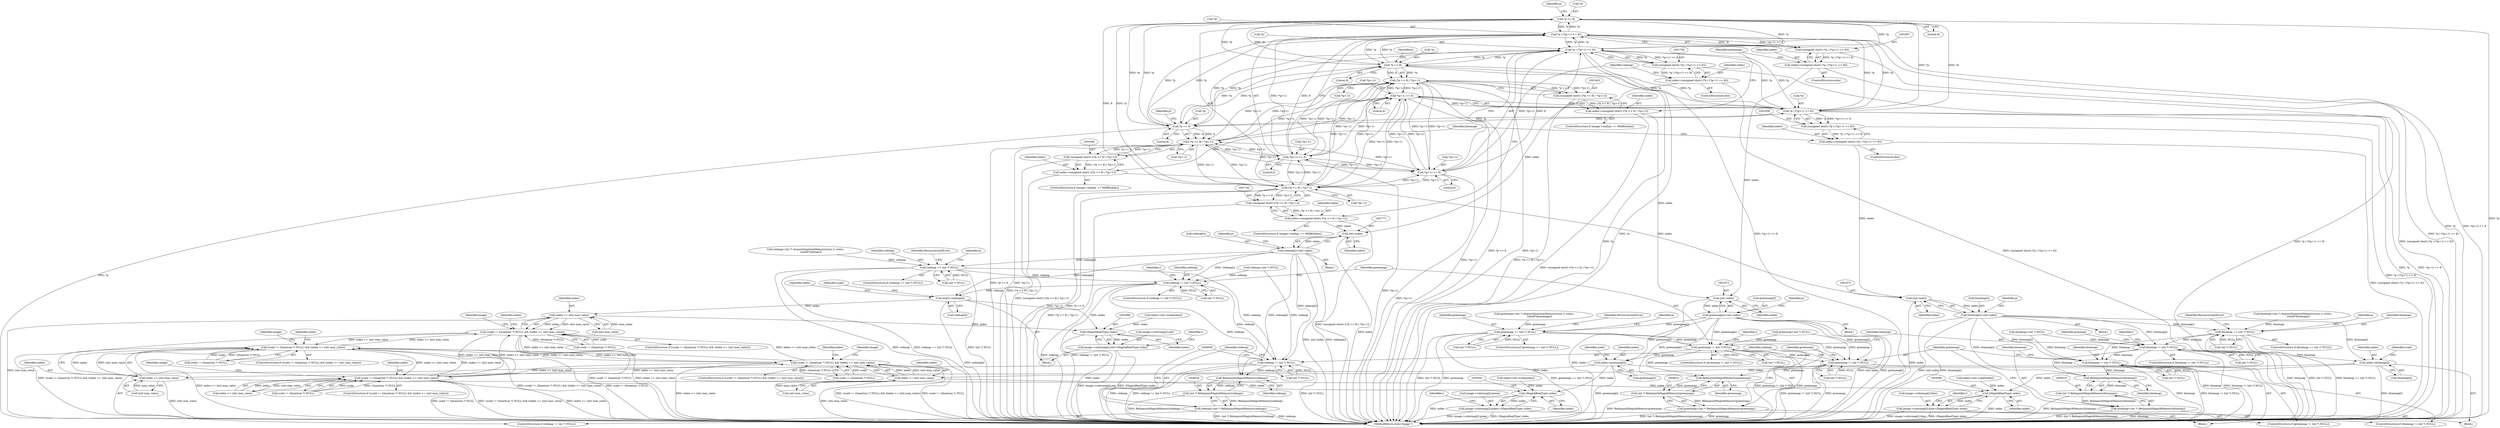 digraph "0_ImageMagick_5511ef530576ed18fd636baa3bb4eda3d667665d@pointer" {
"1001744" [label="(Call,*p << 8)"];
"1001858" [label="(Call,*p | (*(p+1) << 8))"];
"1001757" [label="(Call,*p | (*(p+1) << 8))"];
"1001845" [label="(Call,*p << 8)"];
"1001946" [label="(Call,*p << 8)"];
"1001744" [label="(Call,*p << 8)"];
"1001959" [label="(Call,*p | (*(p+1) << 8))"];
"1001962" [label="(Call,*(p+1) << 8)"];
"1001861" [label="(Call,*(p+1) << 8)"];
"1001945" [label="(Call,(*p << 8) | *(p+1))"];
"1001743" [label="(Call,(*p << 8) | *(p+1))"];
"1001844" [label="(Call,(*p << 8) | *(p+1))"];
"1001760" [label="(Call,*(p+1) << 8)"];
"1001741" [label="(Call,(unsigned short) ((*p << 8) | *(p+1)))"];
"1001739" [label="(Call,index=(unsigned short) ((*p << 8) | *(p+1)))"];
"1001770" [label="(Call,(int) index)"];
"1001766" [label="(Call,redmap[i]=(int) index)"];
"1001710" [label="(Call,redmap == (int *) NULL)"];
"1002938" [label="(Call,redmap != (int *) NULL)"];
"1002955" [label="(Call,index=redmap[i])"];
"1002967" [label="(Call,index <= (int) max_value)"];
"1002961" [label="(Call,(scale != (Quantum *) NULL) && (index <= (int) max_value))"];
"1003014" [label="(Call,(scale != (Quantum *) NULL) && (index <= (int) max_value))"];
"1003067" [label="(Call,(scale != (Quantum *) NULL) && (index <= (int) max_value))"];
"1003120" [label="(Call,(scale != (Quantum *) NULL) && (index <= (int) max_value))"];
"1002987" [label="(Call,(MagickRealType) index)"];
"1002979" [label="(Call,image->colormap[i].red=(MagickRealType) index)"];
"1004626" [label="(Call,redmap != (int *) NULL)"];
"1004635" [label="(Call,RelinquishMagickMemory(redmap))"];
"1004633" [label="(Call,(int *) RelinquishMagickMemory(redmap))"];
"1004631" [label="(Call,redmap=(int *) RelinquishMagickMemory(redmap))"];
"1001842" [label="(Call,(unsigned short) ((*p << 8) | *(p+1)))"];
"1001840" [label="(Call,index=(unsigned short) ((*p << 8) | *(p+1)))"];
"1001871" [label="(Call,(int) index)"];
"1001867" [label="(Call,greenmap[i]=(int) index)"];
"1001811" [label="(Call,greenmap == (int *) NULL)"];
"1002991" [label="(Call,greenmap != (int *) NULL)"];
"1003008" [label="(Call,index=greenmap[i])"];
"1003020" [label="(Call,index <= (int) max_value)"];
"1003040" [label="(Call,(MagickRealType) index)"];
"1003032" [label="(Call,image->colormap[i].green=(MagickRealType) index)"];
"1004614" [label="(Call,greenmap != (int *) NULL)"];
"1004623" [label="(Call,RelinquishMagickMemory(greenmap))"];
"1004621" [label="(Call,(int *) RelinquishMagickMemory(greenmap))"];
"1004619" [label="(Call,greenmap=(int *) RelinquishMagickMemory(greenmap))"];
"1001856" [label="(Call,(unsigned short) (*p | (*(p+1) << 8)))"];
"1001854" [label="(Call,index=(unsigned short) (*p | (*(p+1) << 8)))"];
"1001943" [label="(Call,(unsigned short) ((*p << 8) | *(p+1)))"];
"1001941" [label="(Call,index=(unsigned short) ((*p << 8) | *(p+1)))"];
"1001972" [label="(Call,(int) index)"];
"1001968" [label="(Call,bluemap[i]=(int) index)"];
"1001912" [label="(Call,bluemap == (int *) NULL)"];
"1003044" [label="(Call,bluemap != (int *) NULL)"];
"1003061" [label="(Call,index=bluemap[i])"];
"1003073" [label="(Call,index <= (int) max_value)"];
"1003093" [label="(Call,(MagickRealType) index)"];
"1003085" [label="(Call,image->colormap[i].blue=(MagickRealType) index)"];
"1004602" [label="(Call,bluemap != (int *) NULL)"];
"1004611" [label="(Call,RelinquishMagickMemory(bluemap))"];
"1004609" [label="(Call,(int *) RelinquishMagickMemory(bluemap))"];
"1004607" [label="(Call,bluemap=(int *) RelinquishMagickMemory(bluemap))"];
"1001957" [label="(Call,(unsigned short) (*p | (*(p+1) << 8)))"];
"1001955" [label="(Call,index=(unsigned short) (*p | (*(p+1) << 8)))"];
"1001755" [label="(Call,(unsigned short) (*p | (*(p+1) << 8)))"];
"1001753" [label="(Call,index=(unsigned short) (*p | (*(p+1) << 8)))"];
"1001698" [label="(Call,redmap=(int *) AcquireQuantumMemory((size_t) colors,\n              sizeof(*redmap)))"];
"1001955" [label="(Call,index=(unsigned short) (*p | (*(p+1) << 8)))"];
"1001935" [label="(ControlStructure,if (image->endian == MSBEndian))"];
"1001972" [label="(Call,(int) index)"];
"1001841" [label="(Identifier,index)"];
"1003036" [label="(Identifier,image)"];
"1002990" [label="(ControlStructure,if (greenmap != (int *) NULL))"];
"1001967" [label="(Literal,8)"];
"1004613" [label="(ControlStructure,if (greenmap != (int *) NULL))"];
"1003069" [label="(Identifier,scale)"];
"1003045" [label="(Identifier,bluemap)"];
"1001750" [label="(Identifier,p)"];
"1004633" [label="(Call,(int *) RelinquishMagickMemory(redmap))"];
"1001954" [label="(ControlStructure,else)"];
"1003042" [label="(Identifier,index)"];
"1002938" [label="(Call,redmap != (int *) NULL)"];
"1002937" [label="(ControlStructure,if (redmap != (int *) NULL))"];
"1004628" [label="(Call,(int *) NULL)"];
"1003086" [label="(Call,image->colormap[i].blue)"];
"1002962" [label="(Call,scale != (Quantum *) NULL)"];
"1003093" [label="(Call,(MagickRealType) index)"];
"1003142" [label="(Identifier,image)"];
"1003074" [label="(Identifier,index)"];
"1004635" [label="(Call,RelinquishMagickMemory(redmap))"];
"1001949" [label="(Literal,8)"];
"1001834" [label="(ControlStructure,if (image->endian == MSBEndian))"];
"1000382" [label="(Call,greenmap=(int *) NULL)"];
"1001755" [label="(Call,(unsigned short) (*p | (*(p+1) << 8)))"];
"1001960" [label="(Call,*p)"];
"1004611" [label="(Call,RelinquishMagickMemory(bluemap))"];
"1003068" [label="(Call,scale != (Quantum *) NULL)"];
"1001840" [label="(Call,index=(unsigned short) ((*p << 8) | *(p+1)))"];
"1002963" [label="(Identifier,scale)"];
"1001845" [label="(Call,*p << 8)"];
"1001761" [label="(Call,*(p+1))"];
"1003025" [label="(Call,index=(int) scale[index])"];
"1003060" [label="(Block,)"];
"1001947" [label="(Call,*p)"];
"1001969" [label="(Call,bluemap[i])"];
"1003061" [label="(Call,index=bluemap[i])"];
"1001962" [label="(Call,*(p+1) << 8)"];
"1003132" [label="(Identifier,index)"];
"1003079" [label="(Identifier,index)"];
"1004603" [label="(Identifier,bluemap)"];
"1002955" [label="(Call,index=redmap[i])"];
"1001918" [label="(Identifier,ResourceLimitError)"];
"1003075" [label="(Call,(int) max_value)"];
"1001745" [label="(Call,*p)"];
"1003010" [label="(Call,greenmap[i])"];
"1001812" [label="(Identifier,greenmap)"];
"1003009" [label="(Identifier,index)"];
"1004612" [label="(Identifier,bluemap)"];
"1004636" [label="(Identifier,redmap)"];
"1002939" [label="(Identifier,redmap)"];
"1003032" [label="(Call,image->colormap[i].green=(MagickRealType) index)"];
"1002989" [label="(Identifier,index)"];
"1001858" [label="(Call,*p | (*(p+1) << 8))"];
"1001740" [label="(Identifier,index)"];
"1003020" [label="(Call,index <= (int) max_value)"];
"1003066" [label="(ControlStructure,if ((scale != (Quantum *) NULL) && (index <= (int) max_value)))"];
"1001943" [label="(Call,(unsigned short) ((*p << 8) | *(p+1)))"];
"1001900" [label="(Call,bluemap=(int *) AcquireQuantumMemory((size_t) colors,\n              sizeof(*bluemap)))"];
"1002953" [label="(Identifier,i)"];
"1001959" [label="(Call,*p | (*(p+1) << 8))"];
"1001765" [label="(Literal,8)"];
"1001799" [label="(Call,greenmap=(int *) AcquireQuantumMemory((size_t) colors,\n              sizeof(*greenmap)))"];
"1001912" [label="(Call,bluemap == (int *) NULL)"];
"1002983" [label="(Identifier,image)"];
"1001747" [label="(Literal,8)"];
"1001710" [label="(Call,redmap == (int *) NULL)"];
"1002960" [label="(ControlStructure,if ((scale != (Quantum *) NULL) && (index <= (int) max_value)))"];
"1001851" [label="(Identifier,p)"];
"1003016" [label="(Identifier,scale)"];
"1001855" [label="(Identifier,index)"];
"1003119" [label="(ControlStructure,if ((scale != (Quantum *) NULL) && (index <= (int) max_value)))"];
"1004625" [label="(ControlStructure,if (redmap != (int *) NULL))"];
"1003059" [label="(Identifier,i)"];
"1001744" [label="(Call,*p << 8)"];
"1002973" [label="(Identifier,index)"];
"1000377" [label="(Call,redmap=(int *) NULL)"];
"1004602" [label="(Call,bluemap != (int *) NULL)"];
"1002968" [label="(Identifier,index)"];
"1001867" [label="(Call,greenmap[i]=(int) index)"];
"1001757" [label="(Call,*p | (*(p+1) << 8))"];
"1001743" [label="(Call,(*p << 8) | *(p+1))"];
"1002956" [label="(Identifier,index)"];
"1003073" [label="(Call,index <= (int) max_value)"];
"1002969" [label="(Call,(int) max_value)"];
"1001817" [label="(Identifier,ResourceLimitError)"];
"1001748" [label="(Call,*(p+1))"];
"1002993" [label="(Call,(int *) NULL)"];
"1000387" [label="(Call,bluemap=(int *) NULL)"];
"1001970" [label="(Identifier,bluemap)"];
"1003121" [label="(Call,scale != (Quantum *) NULL)"];
"1001848" [label="(Literal,8)"];
"1004626" [label="(Call,redmap != (int *) NULL)"];
"1001711" [label="(Identifier,redmap)"];
"1001873" [label="(Identifier,index)"];
"1001853" [label="(ControlStructure,else)"];
"1003015" [label="(Call,scale != (Quantum *) NULL)"];
"1004632" [label="(Identifier,redmap)"];
"1003046" [label="(Call,(int *) NULL)"];
"1001914" [label="(Call,(int *) NULL)"];
"1004644" [label="(MethodReturn,static Image *)"];
"1001709" [label="(ControlStructure,if (redmap == (int *) NULL))"];
"1001833" [label="(Block,)"];
"1001974" [label="(Identifier,index)"];
"1001754" [label="(Identifier,index)"];
"1001856" [label="(Call,(unsigned short) (*p | (*(p+1) << 8)))"];
"1001753" [label="(Call,index=(unsigned short) (*p | (*(p+1) << 8)))"];
"1002961" [label="(Call,(scale != (Quantum *) NULL) && (index <= (int) max_value))"];
"1003006" [label="(Identifier,i)"];
"1003022" [label="(Call,(int) max_value)"];
"1001739" [label="(Call,index=(unsigned short) ((*p << 8) | *(p+1)))"];
"1003026" [label="(Identifier,index)"];
"1002991" [label="(Call,greenmap != (int *) NULL)"];
"1004624" [label="(Identifier,greenmap)"];
"1004607" [label="(Call,bluemap=(int *) RelinquishMagickMemory(bluemap))"];
"1001957" [label="(Call,(unsigned short) (*p | (*(p+1) << 8)))"];
"1001862" [label="(Call,*(p+1))"];
"1003067" [label="(Call,(scale != (Quantum *) NULL) && (index <= (int) max_value))"];
"1001976" [label="(Identifier,p)"];
"1003033" [label="(Call,image->colormap[i].green)"];
"1001921" [label="(Identifier,p)"];
"1001760" [label="(Call,*(p+1) << 8)"];
"1002972" [label="(Call,index=(int) scale[index])"];
"1003044" [label="(Call,bluemap != (int *) NULL)"];
"1003095" [label="(Identifier,index)"];
"1004601" [label="(ControlStructure,if (bluemap != (int *) NULL))"];
"1002954" [label="(Block,)"];
"1003063" [label="(Call,bluemap[i])"];
"1001716" [label="(Identifier,ResourceLimitError)"];
"1004615" [label="(Identifier,greenmap)"];
"1003126" [label="(Call,index <= (int) max_value)"];
"1001719" [label="(Identifier,p)"];
"1001772" [label="(Identifier,index)"];
"1001950" [label="(Call,*(p+1))"];
"1002945" [label="(Identifier,i)"];
"1003014" [label="(Call,(scale != (Quantum *) NULL) && (index <= (int) max_value))"];
"1001712" [label="(Call,(int *) NULL)"];
"1002987" [label="(Call,(MagickRealType) index)"];
"1001854" [label="(Call,index=(unsigned short) (*p | (*(p+1) << 8)))"];
"1001733" [label="(ControlStructure,if (image->endian == MSBEndian))"];
"1001968" [label="(Call,bluemap[i]=(int) index)"];
"1001741" [label="(Call,(unsigned short) ((*p << 8) | *(p+1)))"];
"1001767" [label="(Call,redmap[i])"];
"1001869" [label="(Identifier,greenmap)"];
"1001774" [label="(Identifier,p)"];
"1002940" [label="(Call,(int *) NULL)"];
"1004621" [label="(Call,(int *) RelinquishMagickMemory(greenmap))"];
"1003062" [label="(Identifier,index)"];
"1001861" [label="(Call,*(p+1) << 8)"];
"1001963" [label="(Call,*(p+1))"];
"1004614" [label="(Call,greenmap != (int *) NULL)"];
"1002992" [label="(Identifier,greenmap)"];
"1002957" [label="(Call,redmap[i])"];
"1003098" [label="(Identifier,graymap)"];
"1004623" [label="(Call,RelinquishMagickMemory(greenmap))"];
"1003021" [label="(Identifier,index)"];
"1003078" [label="(Call,index=(int) scale[index])"];
"1001956" [label="(Identifier,index)"];
"1001770" [label="(Call,(int) index)"];
"1001768" [label="(Identifier,redmap)"];
"1002980" [label="(Call,image->colormap[i].red)"];
"1003085" [label="(Call,image->colormap[i].blue=(MagickRealType) index)"];
"1001752" [label="(ControlStructure,else)"];
"1003120" [label="(Call,(scale != (Quantum *) NULL) && (index <= (int) max_value))"];
"1004616" [label="(Call,(int *) NULL)"];
"1001911" [label="(ControlStructure,if (bluemap == (int *) NULL))"];
"1001846" [label="(Call,*p)"];
"1003008" [label="(Call,index=greenmap[i])"];
"1004609" [label="(Call,(int *) RelinquishMagickMemory(bluemap))"];
"1004619" [label="(Call,greenmap=(int *) RelinquishMagickMemory(greenmap))"];
"1001866" [label="(Literal,8)"];
"1001868" [label="(Call,greenmap[i])"];
"1003007" [label="(Block,)"];
"1003051" [label="(Identifier,i)"];
"1003089" [label="(Identifier,image)"];
"1001871" [label="(Call,(int) index)"];
"1004627" [label="(Identifier,redmap)"];
"1001934" [label="(Block,)"];
"1001811" [label="(Call,greenmap == (int *) NULL)"];
"1001875" [label="(Identifier,p)"];
"1001842" [label="(Call,(unsigned short) ((*p << 8) | *(p+1)))"];
"1004604" [label="(Call,(int *) NULL)"];
"1003043" [label="(ControlStructure,if (bluemap != (int *) NULL))"];
"1001844" [label="(Call,(*p << 8) | *(p+1))"];
"1002967" [label="(Call,index <= (int) max_value)"];
"1001849" [label="(Call,*(p+1))"];
"1001758" [label="(Call,*p)"];
"1001813" [label="(Call,(int *) NULL)"];
"1001820" [label="(Identifier,p)"];
"1001913" [label="(Identifier,bluemap)"];
"1001859" [label="(Call,*p)"];
"1001942" [label="(Identifier,index)"];
"1001732" [label="(Block,)"];
"1003013" [label="(ControlStructure,if ((scale != (Quantum *) NULL) && (index <= (int) max_value)))"];
"1001766" [label="(Call,redmap[i]=(int) index)"];
"1001945" [label="(Call,(*p << 8) | *(p+1))"];
"1001952" [label="(Identifier,p)"];
"1004631" [label="(Call,redmap=(int *) RelinquishMagickMemory(redmap))"];
"1002998" [label="(Identifier,i)"];
"1001810" [label="(ControlStructure,if (greenmap == (int *) NULL))"];
"1003040" [label="(Call,(MagickRealType) index)"];
"1004608" [label="(Identifier,bluemap)"];
"1004620" [label="(Identifier,greenmap)"];
"1001941" [label="(Call,index=(unsigned short) ((*p << 8) | *(p+1)))"];
"1001946" [label="(Call,*p << 8)"];
"1002979" [label="(Call,image->colormap[i].red=(MagickRealType) index)"];
"1001744" -> "1001743"  [label="AST: "];
"1001744" -> "1001747"  [label="CFG: "];
"1001745" -> "1001744"  [label="AST: "];
"1001747" -> "1001744"  [label="AST: "];
"1001750" -> "1001744"  [label="CFG: "];
"1001744" -> "1004644"  [label="DDG: *p"];
"1001744" -> "1001743"  [label="DDG: *p"];
"1001744" -> "1001743"  [label="DDG: 8"];
"1001858" -> "1001744"  [label="DDG: *p"];
"1001757" -> "1001744"  [label="DDG: *p"];
"1001845" -> "1001744"  [label="DDG: *p"];
"1001946" -> "1001744"  [label="DDG: *p"];
"1001959" -> "1001744"  [label="DDG: *p"];
"1001744" -> "1001757"  [label="DDG: *p"];
"1001744" -> "1001845"  [label="DDG: *p"];
"1001744" -> "1001858"  [label="DDG: *p"];
"1001744" -> "1001946"  [label="DDG: *p"];
"1001744" -> "1001959"  [label="DDG: *p"];
"1001858" -> "1001856"  [label="AST: "];
"1001858" -> "1001861"  [label="CFG: "];
"1001859" -> "1001858"  [label="AST: "];
"1001861" -> "1001858"  [label="AST: "];
"1001856" -> "1001858"  [label="CFG: "];
"1001858" -> "1004644"  [label="DDG: *p"];
"1001858" -> "1004644"  [label="DDG: *(p+1) << 8"];
"1001858" -> "1001757"  [label="DDG: *p"];
"1001858" -> "1001845"  [label="DDG: *p"];
"1001858" -> "1001856"  [label="DDG: *p"];
"1001858" -> "1001856"  [label="DDG: *(p+1) << 8"];
"1001757" -> "1001858"  [label="DDG: *p"];
"1001845" -> "1001858"  [label="DDG: *p"];
"1001946" -> "1001858"  [label="DDG: *p"];
"1001959" -> "1001858"  [label="DDG: *p"];
"1001861" -> "1001858"  [label="DDG: *(p+1)"];
"1001861" -> "1001858"  [label="DDG: 8"];
"1001858" -> "1001946"  [label="DDG: *p"];
"1001858" -> "1001959"  [label="DDG: *p"];
"1001757" -> "1001755"  [label="AST: "];
"1001757" -> "1001760"  [label="CFG: "];
"1001758" -> "1001757"  [label="AST: "];
"1001760" -> "1001757"  [label="AST: "];
"1001755" -> "1001757"  [label="CFG: "];
"1001757" -> "1004644"  [label="DDG: *p"];
"1001757" -> "1004644"  [label="DDG: *(p+1) << 8"];
"1001757" -> "1001755"  [label="DDG: *p"];
"1001757" -> "1001755"  [label="DDG: *(p+1) << 8"];
"1001845" -> "1001757"  [label="DDG: *p"];
"1001946" -> "1001757"  [label="DDG: *p"];
"1001959" -> "1001757"  [label="DDG: *p"];
"1001760" -> "1001757"  [label="DDG: *(p+1)"];
"1001760" -> "1001757"  [label="DDG: 8"];
"1001757" -> "1001845"  [label="DDG: *p"];
"1001757" -> "1001946"  [label="DDG: *p"];
"1001757" -> "1001959"  [label="DDG: *p"];
"1001845" -> "1001844"  [label="AST: "];
"1001845" -> "1001848"  [label="CFG: "];
"1001846" -> "1001845"  [label="AST: "];
"1001848" -> "1001845"  [label="AST: "];
"1001851" -> "1001845"  [label="CFG: "];
"1001845" -> "1004644"  [label="DDG: *p"];
"1001845" -> "1001844"  [label="DDG: *p"];
"1001845" -> "1001844"  [label="DDG: 8"];
"1001946" -> "1001845"  [label="DDG: *p"];
"1001959" -> "1001845"  [label="DDG: *p"];
"1001845" -> "1001946"  [label="DDG: *p"];
"1001845" -> "1001959"  [label="DDG: *p"];
"1001946" -> "1001945"  [label="AST: "];
"1001946" -> "1001949"  [label="CFG: "];
"1001947" -> "1001946"  [label="AST: "];
"1001949" -> "1001946"  [label="AST: "];
"1001952" -> "1001946"  [label="CFG: "];
"1001946" -> "1004644"  [label="DDG: *p"];
"1001946" -> "1001945"  [label="DDG: *p"];
"1001946" -> "1001945"  [label="DDG: 8"];
"1001959" -> "1001946"  [label="DDG: *p"];
"1001946" -> "1001959"  [label="DDG: *p"];
"1001959" -> "1001957"  [label="AST: "];
"1001959" -> "1001962"  [label="CFG: "];
"1001960" -> "1001959"  [label="AST: "];
"1001962" -> "1001959"  [label="AST: "];
"1001957" -> "1001959"  [label="CFG: "];
"1001959" -> "1004644"  [label="DDG: *(p+1) << 8"];
"1001959" -> "1004644"  [label="DDG: *p"];
"1001959" -> "1001957"  [label="DDG: *p"];
"1001959" -> "1001957"  [label="DDG: *(p+1) << 8"];
"1001962" -> "1001959"  [label="DDG: *(p+1)"];
"1001962" -> "1001959"  [label="DDG: 8"];
"1001962" -> "1001967"  [label="CFG: "];
"1001963" -> "1001962"  [label="AST: "];
"1001967" -> "1001962"  [label="AST: "];
"1001962" -> "1004644"  [label="DDG: *(p+1)"];
"1001962" -> "1001743"  [label="DDG: *(p+1)"];
"1001962" -> "1001760"  [label="DDG: *(p+1)"];
"1001962" -> "1001844"  [label="DDG: *(p+1)"];
"1001962" -> "1001861"  [label="DDG: *(p+1)"];
"1001962" -> "1001945"  [label="DDG: *(p+1)"];
"1001861" -> "1001962"  [label="DDG: *(p+1)"];
"1001945" -> "1001962"  [label="DDG: *(p+1)"];
"1001743" -> "1001962"  [label="DDG: *(p+1)"];
"1001844" -> "1001962"  [label="DDG: *(p+1)"];
"1001760" -> "1001962"  [label="DDG: *(p+1)"];
"1001861" -> "1001866"  [label="CFG: "];
"1001862" -> "1001861"  [label="AST: "];
"1001866" -> "1001861"  [label="AST: "];
"1001861" -> "1004644"  [label="DDG: *(p+1)"];
"1001861" -> "1001743"  [label="DDG: *(p+1)"];
"1001861" -> "1001760"  [label="DDG: *(p+1)"];
"1001861" -> "1001844"  [label="DDG: *(p+1)"];
"1001945" -> "1001861"  [label="DDG: *(p+1)"];
"1001743" -> "1001861"  [label="DDG: *(p+1)"];
"1001844" -> "1001861"  [label="DDG: *(p+1)"];
"1001760" -> "1001861"  [label="DDG: *(p+1)"];
"1001861" -> "1001945"  [label="DDG: *(p+1)"];
"1001945" -> "1001943"  [label="AST: "];
"1001945" -> "1001950"  [label="CFG: "];
"1001950" -> "1001945"  [label="AST: "];
"1001943" -> "1001945"  [label="CFG: "];
"1001945" -> "1004644"  [label="DDG: *(p+1)"];
"1001945" -> "1004644"  [label="DDG: *p << 8"];
"1001945" -> "1001743"  [label="DDG: *(p+1)"];
"1001945" -> "1001760"  [label="DDG: *(p+1)"];
"1001945" -> "1001844"  [label="DDG: *(p+1)"];
"1001945" -> "1001943"  [label="DDG: *p << 8"];
"1001945" -> "1001943"  [label="DDG: *(p+1)"];
"1001743" -> "1001945"  [label="DDG: *(p+1)"];
"1001844" -> "1001945"  [label="DDG: *(p+1)"];
"1001760" -> "1001945"  [label="DDG: *(p+1)"];
"1001743" -> "1001741"  [label="AST: "];
"1001743" -> "1001748"  [label="CFG: "];
"1001748" -> "1001743"  [label="AST: "];
"1001741" -> "1001743"  [label="CFG: "];
"1001743" -> "1004644"  [label="DDG: *(p+1)"];
"1001743" -> "1004644"  [label="DDG: *p << 8"];
"1001743" -> "1001741"  [label="DDG: *p << 8"];
"1001743" -> "1001741"  [label="DDG: *(p+1)"];
"1001844" -> "1001743"  [label="DDG: *(p+1)"];
"1001760" -> "1001743"  [label="DDG: *(p+1)"];
"1001743" -> "1001760"  [label="DDG: *(p+1)"];
"1001743" -> "1001844"  [label="DDG: *(p+1)"];
"1001844" -> "1001842"  [label="AST: "];
"1001844" -> "1001849"  [label="CFG: "];
"1001849" -> "1001844"  [label="AST: "];
"1001842" -> "1001844"  [label="CFG: "];
"1001844" -> "1004644"  [label="DDG: *p << 8"];
"1001844" -> "1004644"  [label="DDG: *(p+1)"];
"1001844" -> "1001760"  [label="DDG: *(p+1)"];
"1001844" -> "1001842"  [label="DDG: *p << 8"];
"1001844" -> "1001842"  [label="DDG: *(p+1)"];
"1001760" -> "1001844"  [label="DDG: *(p+1)"];
"1001760" -> "1001765"  [label="CFG: "];
"1001761" -> "1001760"  [label="AST: "];
"1001765" -> "1001760"  [label="AST: "];
"1001760" -> "1004644"  [label="DDG: *(p+1)"];
"1001741" -> "1001739"  [label="AST: "];
"1001742" -> "1001741"  [label="AST: "];
"1001739" -> "1001741"  [label="CFG: "];
"1001741" -> "1004644"  [label="DDG: (*p << 8) | *(p+1)"];
"1001741" -> "1001739"  [label="DDG: (*p << 8) | *(p+1)"];
"1001739" -> "1001733"  [label="AST: "];
"1001740" -> "1001739"  [label="AST: "];
"1001768" -> "1001739"  [label="CFG: "];
"1001739" -> "1004644"  [label="DDG: (unsigned short) ((*p << 8) | *(p+1))"];
"1001739" -> "1001770"  [label="DDG: index"];
"1001770" -> "1001766"  [label="AST: "];
"1001770" -> "1001772"  [label="CFG: "];
"1001771" -> "1001770"  [label="AST: "];
"1001772" -> "1001770"  [label="AST: "];
"1001766" -> "1001770"  [label="CFG: "];
"1001770" -> "1004644"  [label="DDG: index"];
"1001770" -> "1001766"  [label="DDG: index"];
"1001753" -> "1001770"  [label="DDG: index"];
"1001766" -> "1001732"  [label="AST: "];
"1001767" -> "1001766"  [label="AST: "];
"1001774" -> "1001766"  [label="CFG: "];
"1001766" -> "1004644"  [label="DDG: redmap[i]"];
"1001766" -> "1004644"  [label="DDG: (int) index"];
"1001766" -> "1001710"  [label="DDG: redmap[i]"];
"1001766" -> "1002938"  [label="DDG: redmap[i]"];
"1001766" -> "1002955"  [label="DDG: redmap[i]"];
"1001766" -> "1004626"  [label="DDG: redmap[i]"];
"1001766" -> "1004635"  [label="DDG: redmap[i]"];
"1001710" -> "1001709"  [label="AST: "];
"1001710" -> "1001712"  [label="CFG: "];
"1001711" -> "1001710"  [label="AST: "];
"1001712" -> "1001710"  [label="AST: "];
"1001716" -> "1001710"  [label="CFG: "];
"1001719" -> "1001710"  [label="CFG: "];
"1001710" -> "1004644"  [label="DDG: (int *) NULL"];
"1001710" -> "1004644"  [label="DDG: redmap"];
"1001710" -> "1004644"  [label="DDG: redmap == (int *) NULL"];
"1001698" -> "1001710"  [label="DDG: redmap"];
"1001712" -> "1001710"  [label="DDG: NULL"];
"1001710" -> "1002938"  [label="DDG: redmap"];
"1001710" -> "1004626"  [label="DDG: redmap"];
"1002938" -> "1002937"  [label="AST: "];
"1002938" -> "1002940"  [label="CFG: "];
"1002939" -> "1002938"  [label="AST: "];
"1002940" -> "1002938"  [label="AST: "];
"1002945" -> "1002938"  [label="CFG: "];
"1002992" -> "1002938"  [label="CFG: "];
"1002938" -> "1004644"  [label="DDG: redmap"];
"1002938" -> "1004644"  [label="DDG: redmap != (int *) NULL"];
"1000377" -> "1002938"  [label="DDG: redmap"];
"1002940" -> "1002938"  [label="DDG: NULL"];
"1002938" -> "1002955"  [label="DDG: redmap"];
"1002938" -> "1004626"  [label="DDG: redmap"];
"1002938" -> "1004635"  [label="DDG: redmap"];
"1002955" -> "1002954"  [label="AST: "];
"1002955" -> "1002957"  [label="CFG: "];
"1002956" -> "1002955"  [label="AST: "];
"1002957" -> "1002955"  [label="AST: "];
"1002963" -> "1002955"  [label="CFG: "];
"1002955" -> "1004644"  [label="DDG: redmap[i]"];
"1002955" -> "1002967"  [label="DDG: index"];
"1002955" -> "1002987"  [label="DDG: index"];
"1002967" -> "1002961"  [label="AST: "];
"1002967" -> "1002969"  [label="CFG: "];
"1002968" -> "1002967"  [label="AST: "];
"1002969" -> "1002967"  [label="AST: "];
"1002961" -> "1002967"  [label="CFG: "];
"1002967" -> "1004644"  [label="DDG: (int) max_value"];
"1002967" -> "1002961"  [label="DDG: index"];
"1002967" -> "1002961"  [label="DDG: (int) max_value"];
"1002969" -> "1002967"  [label="DDG: max_value"];
"1002967" -> "1002987"  [label="DDG: index"];
"1002961" -> "1002960"  [label="AST: "];
"1002961" -> "1002962"  [label="CFG: "];
"1002962" -> "1002961"  [label="AST: "];
"1002973" -> "1002961"  [label="CFG: "];
"1002983" -> "1002961"  [label="CFG: "];
"1002961" -> "1004644"  [label="DDG: index <= (int) max_value"];
"1002961" -> "1004644"  [label="DDG: (scale != (Quantum *) NULL) && (index <= (int) max_value)"];
"1002961" -> "1004644"  [label="DDG: scale != (Quantum *) NULL"];
"1002962" -> "1002961"  [label="DDG: scale"];
"1002962" -> "1002961"  [label="DDG: (Quantum *) NULL"];
"1003014" -> "1002961"  [label="DDG: index <= (int) max_value"];
"1003067" -> "1002961"  [label="DDG: index <= (int) max_value"];
"1003120" -> "1002961"  [label="DDG: index <= (int) max_value"];
"1002961" -> "1003014"  [label="DDG: index <= (int) max_value"];
"1002961" -> "1003067"  [label="DDG: index <= (int) max_value"];
"1002961" -> "1003120"  [label="DDG: index <= (int) max_value"];
"1003014" -> "1003013"  [label="AST: "];
"1003014" -> "1003015"  [label="CFG: "];
"1003014" -> "1003020"  [label="CFG: "];
"1003015" -> "1003014"  [label="AST: "];
"1003020" -> "1003014"  [label="AST: "];
"1003026" -> "1003014"  [label="CFG: "];
"1003036" -> "1003014"  [label="CFG: "];
"1003014" -> "1004644"  [label="DDG: index <= (int) max_value"];
"1003014" -> "1004644"  [label="DDG: (scale != (Quantum *) NULL) && (index <= (int) max_value)"];
"1003014" -> "1004644"  [label="DDG: scale != (Quantum *) NULL"];
"1003015" -> "1003014"  [label="DDG: scale"];
"1003015" -> "1003014"  [label="DDG: (Quantum *) NULL"];
"1003020" -> "1003014"  [label="DDG: index"];
"1003020" -> "1003014"  [label="DDG: (int) max_value"];
"1003067" -> "1003014"  [label="DDG: index <= (int) max_value"];
"1003120" -> "1003014"  [label="DDG: index <= (int) max_value"];
"1003014" -> "1003067"  [label="DDG: index <= (int) max_value"];
"1003014" -> "1003120"  [label="DDG: index <= (int) max_value"];
"1003067" -> "1003066"  [label="AST: "];
"1003067" -> "1003068"  [label="CFG: "];
"1003067" -> "1003073"  [label="CFG: "];
"1003068" -> "1003067"  [label="AST: "];
"1003073" -> "1003067"  [label="AST: "];
"1003079" -> "1003067"  [label="CFG: "];
"1003089" -> "1003067"  [label="CFG: "];
"1003067" -> "1004644"  [label="DDG: scale != (Quantum *) NULL"];
"1003067" -> "1004644"  [label="DDG: index <= (int) max_value"];
"1003067" -> "1004644"  [label="DDG: (scale != (Quantum *) NULL) && (index <= (int) max_value)"];
"1003068" -> "1003067"  [label="DDG: scale"];
"1003068" -> "1003067"  [label="DDG: (Quantum *) NULL"];
"1003120" -> "1003067"  [label="DDG: index <= (int) max_value"];
"1003073" -> "1003067"  [label="DDG: index"];
"1003073" -> "1003067"  [label="DDG: (int) max_value"];
"1003067" -> "1003120"  [label="DDG: index <= (int) max_value"];
"1003120" -> "1003119"  [label="AST: "];
"1003120" -> "1003121"  [label="CFG: "];
"1003120" -> "1003126"  [label="CFG: "];
"1003121" -> "1003120"  [label="AST: "];
"1003126" -> "1003120"  [label="AST: "];
"1003132" -> "1003120"  [label="CFG: "];
"1003142" -> "1003120"  [label="CFG: "];
"1003120" -> "1004644"  [label="DDG: scale != (Quantum *) NULL"];
"1003120" -> "1004644"  [label="DDG: (scale != (Quantum *) NULL) && (index <= (int) max_value)"];
"1003120" -> "1004644"  [label="DDG: index <= (int) max_value"];
"1003121" -> "1003120"  [label="DDG: scale"];
"1003121" -> "1003120"  [label="DDG: (Quantum *) NULL"];
"1003126" -> "1003120"  [label="DDG: index"];
"1003126" -> "1003120"  [label="DDG: (int) max_value"];
"1002987" -> "1002979"  [label="AST: "];
"1002987" -> "1002989"  [label="CFG: "];
"1002988" -> "1002987"  [label="AST: "];
"1002989" -> "1002987"  [label="AST: "];
"1002979" -> "1002987"  [label="CFG: "];
"1002987" -> "1004644"  [label="DDG: index"];
"1002987" -> "1002979"  [label="DDG: index"];
"1002972" -> "1002987"  [label="DDG: index"];
"1002979" -> "1002954"  [label="AST: "];
"1002980" -> "1002979"  [label="AST: "];
"1002953" -> "1002979"  [label="CFG: "];
"1002979" -> "1004644"  [label="DDG: image->colormap[i].red"];
"1002979" -> "1004644"  [label="DDG: (MagickRealType) index"];
"1004626" -> "1004625"  [label="AST: "];
"1004626" -> "1004628"  [label="CFG: "];
"1004627" -> "1004626"  [label="AST: "];
"1004628" -> "1004626"  [label="AST: "];
"1004632" -> "1004626"  [label="CFG: "];
"1004638" -> "1004626"  [label="CFG: "];
"1004626" -> "1004644"  [label="DDG: (int *) NULL"];
"1004626" -> "1004644"  [label="DDG: redmap"];
"1004626" -> "1004644"  [label="DDG: redmap != (int *) NULL"];
"1000377" -> "1004626"  [label="DDG: redmap"];
"1004628" -> "1004626"  [label="DDG: NULL"];
"1004626" -> "1004635"  [label="DDG: redmap"];
"1004635" -> "1004633"  [label="AST: "];
"1004635" -> "1004636"  [label="CFG: "];
"1004636" -> "1004635"  [label="AST: "];
"1004633" -> "1004635"  [label="CFG: "];
"1004635" -> "1004633"  [label="DDG: redmap"];
"1004633" -> "1004631"  [label="AST: "];
"1004634" -> "1004633"  [label="AST: "];
"1004631" -> "1004633"  [label="CFG: "];
"1004633" -> "1004644"  [label="DDG: RelinquishMagickMemory(redmap)"];
"1004633" -> "1004631"  [label="DDG: RelinquishMagickMemory(redmap)"];
"1004631" -> "1004625"  [label="AST: "];
"1004632" -> "1004631"  [label="AST: "];
"1004638" -> "1004631"  [label="CFG: "];
"1004631" -> "1004644"  [label="DDG: (int *) RelinquishMagickMemory(redmap)"];
"1004631" -> "1004644"  [label="DDG: redmap"];
"1001842" -> "1001840"  [label="AST: "];
"1001843" -> "1001842"  [label="AST: "];
"1001840" -> "1001842"  [label="CFG: "];
"1001842" -> "1004644"  [label="DDG: (*p << 8) | *(p+1)"];
"1001842" -> "1001840"  [label="DDG: (*p << 8) | *(p+1)"];
"1001840" -> "1001834"  [label="AST: "];
"1001841" -> "1001840"  [label="AST: "];
"1001869" -> "1001840"  [label="CFG: "];
"1001840" -> "1004644"  [label="DDG: (unsigned short) ((*p << 8) | *(p+1))"];
"1001840" -> "1001871"  [label="DDG: index"];
"1001871" -> "1001867"  [label="AST: "];
"1001871" -> "1001873"  [label="CFG: "];
"1001872" -> "1001871"  [label="AST: "];
"1001873" -> "1001871"  [label="AST: "];
"1001867" -> "1001871"  [label="CFG: "];
"1001871" -> "1004644"  [label="DDG: index"];
"1001871" -> "1001867"  [label="DDG: index"];
"1001854" -> "1001871"  [label="DDG: index"];
"1001867" -> "1001833"  [label="AST: "];
"1001868" -> "1001867"  [label="AST: "];
"1001875" -> "1001867"  [label="CFG: "];
"1001867" -> "1004644"  [label="DDG: (int) index"];
"1001867" -> "1004644"  [label="DDG: greenmap[i]"];
"1001867" -> "1001811"  [label="DDG: greenmap[i]"];
"1001867" -> "1002991"  [label="DDG: greenmap[i]"];
"1001867" -> "1003008"  [label="DDG: greenmap[i]"];
"1001867" -> "1004614"  [label="DDG: greenmap[i]"];
"1001867" -> "1004623"  [label="DDG: greenmap[i]"];
"1001811" -> "1001810"  [label="AST: "];
"1001811" -> "1001813"  [label="CFG: "];
"1001812" -> "1001811"  [label="AST: "];
"1001813" -> "1001811"  [label="AST: "];
"1001817" -> "1001811"  [label="CFG: "];
"1001820" -> "1001811"  [label="CFG: "];
"1001811" -> "1004644"  [label="DDG: (int *) NULL"];
"1001811" -> "1004644"  [label="DDG: greenmap"];
"1001811" -> "1004644"  [label="DDG: greenmap == (int *) NULL"];
"1001799" -> "1001811"  [label="DDG: greenmap"];
"1001813" -> "1001811"  [label="DDG: NULL"];
"1001811" -> "1002991"  [label="DDG: greenmap"];
"1001811" -> "1004614"  [label="DDG: greenmap"];
"1002991" -> "1002990"  [label="AST: "];
"1002991" -> "1002993"  [label="CFG: "];
"1002992" -> "1002991"  [label="AST: "];
"1002993" -> "1002991"  [label="AST: "];
"1002998" -> "1002991"  [label="CFG: "];
"1003045" -> "1002991"  [label="CFG: "];
"1002991" -> "1004644"  [label="DDG: greenmap != (int *) NULL"];
"1002991" -> "1004644"  [label="DDG: greenmap"];
"1000382" -> "1002991"  [label="DDG: greenmap"];
"1002993" -> "1002991"  [label="DDG: NULL"];
"1002991" -> "1003008"  [label="DDG: greenmap"];
"1002991" -> "1004614"  [label="DDG: greenmap"];
"1002991" -> "1004623"  [label="DDG: greenmap"];
"1003008" -> "1003007"  [label="AST: "];
"1003008" -> "1003010"  [label="CFG: "];
"1003009" -> "1003008"  [label="AST: "];
"1003010" -> "1003008"  [label="AST: "];
"1003016" -> "1003008"  [label="CFG: "];
"1003008" -> "1004644"  [label="DDG: greenmap[i]"];
"1003008" -> "1003020"  [label="DDG: index"];
"1003008" -> "1003040"  [label="DDG: index"];
"1003020" -> "1003022"  [label="CFG: "];
"1003021" -> "1003020"  [label="AST: "];
"1003022" -> "1003020"  [label="AST: "];
"1003020" -> "1004644"  [label="DDG: (int) max_value"];
"1003022" -> "1003020"  [label="DDG: max_value"];
"1003020" -> "1003040"  [label="DDG: index"];
"1003040" -> "1003032"  [label="AST: "];
"1003040" -> "1003042"  [label="CFG: "];
"1003041" -> "1003040"  [label="AST: "];
"1003042" -> "1003040"  [label="AST: "];
"1003032" -> "1003040"  [label="CFG: "];
"1003040" -> "1004644"  [label="DDG: index"];
"1003040" -> "1003032"  [label="DDG: index"];
"1003025" -> "1003040"  [label="DDG: index"];
"1003032" -> "1003007"  [label="AST: "];
"1003033" -> "1003032"  [label="AST: "];
"1003006" -> "1003032"  [label="CFG: "];
"1003032" -> "1004644"  [label="DDG: image->colormap[i].green"];
"1003032" -> "1004644"  [label="DDG: (MagickRealType) index"];
"1004614" -> "1004613"  [label="AST: "];
"1004614" -> "1004616"  [label="CFG: "];
"1004615" -> "1004614"  [label="AST: "];
"1004616" -> "1004614"  [label="AST: "];
"1004620" -> "1004614"  [label="CFG: "];
"1004627" -> "1004614"  [label="CFG: "];
"1004614" -> "1004644"  [label="DDG: greenmap"];
"1004614" -> "1004644"  [label="DDG: greenmap != (int *) NULL"];
"1000382" -> "1004614"  [label="DDG: greenmap"];
"1004616" -> "1004614"  [label="DDG: NULL"];
"1004614" -> "1004623"  [label="DDG: greenmap"];
"1004623" -> "1004621"  [label="AST: "];
"1004623" -> "1004624"  [label="CFG: "];
"1004624" -> "1004623"  [label="AST: "];
"1004621" -> "1004623"  [label="CFG: "];
"1004623" -> "1004621"  [label="DDG: greenmap"];
"1004621" -> "1004619"  [label="AST: "];
"1004622" -> "1004621"  [label="AST: "];
"1004619" -> "1004621"  [label="CFG: "];
"1004621" -> "1004644"  [label="DDG: RelinquishMagickMemory(greenmap)"];
"1004621" -> "1004619"  [label="DDG: RelinquishMagickMemory(greenmap)"];
"1004619" -> "1004613"  [label="AST: "];
"1004620" -> "1004619"  [label="AST: "];
"1004627" -> "1004619"  [label="CFG: "];
"1004619" -> "1004644"  [label="DDG: (int *) RelinquishMagickMemory(greenmap)"];
"1004619" -> "1004644"  [label="DDG: greenmap"];
"1001856" -> "1001854"  [label="AST: "];
"1001857" -> "1001856"  [label="AST: "];
"1001854" -> "1001856"  [label="CFG: "];
"1001856" -> "1004644"  [label="DDG: *p | (*(p+1) << 8)"];
"1001856" -> "1001854"  [label="DDG: *p | (*(p+1) << 8)"];
"1001854" -> "1001853"  [label="AST: "];
"1001855" -> "1001854"  [label="AST: "];
"1001869" -> "1001854"  [label="CFG: "];
"1001854" -> "1004644"  [label="DDG: (unsigned short) (*p | (*(p+1) << 8))"];
"1001943" -> "1001941"  [label="AST: "];
"1001944" -> "1001943"  [label="AST: "];
"1001941" -> "1001943"  [label="CFG: "];
"1001943" -> "1004644"  [label="DDG: (*p << 8) | *(p+1)"];
"1001943" -> "1001941"  [label="DDG: (*p << 8) | *(p+1)"];
"1001941" -> "1001935"  [label="AST: "];
"1001942" -> "1001941"  [label="AST: "];
"1001970" -> "1001941"  [label="CFG: "];
"1001941" -> "1004644"  [label="DDG: (unsigned short) ((*p << 8) | *(p+1))"];
"1001941" -> "1001972"  [label="DDG: index"];
"1001972" -> "1001968"  [label="AST: "];
"1001972" -> "1001974"  [label="CFG: "];
"1001973" -> "1001972"  [label="AST: "];
"1001974" -> "1001972"  [label="AST: "];
"1001968" -> "1001972"  [label="CFG: "];
"1001972" -> "1004644"  [label="DDG: index"];
"1001972" -> "1001968"  [label="DDG: index"];
"1001955" -> "1001972"  [label="DDG: index"];
"1001968" -> "1001934"  [label="AST: "];
"1001969" -> "1001968"  [label="AST: "];
"1001976" -> "1001968"  [label="CFG: "];
"1001968" -> "1004644"  [label="DDG: (int) index"];
"1001968" -> "1004644"  [label="DDG: bluemap[i]"];
"1001968" -> "1001912"  [label="DDG: bluemap[i]"];
"1001968" -> "1003044"  [label="DDG: bluemap[i]"];
"1001968" -> "1003061"  [label="DDG: bluemap[i]"];
"1001968" -> "1004602"  [label="DDG: bluemap[i]"];
"1001968" -> "1004611"  [label="DDG: bluemap[i]"];
"1001912" -> "1001911"  [label="AST: "];
"1001912" -> "1001914"  [label="CFG: "];
"1001913" -> "1001912"  [label="AST: "];
"1001914" -> "1001912"  [label="AST: "];
"1001918" -> "1001912"  [label="CFG: "];
"1001921" -> "1001912"  [label="CFG: "];
"1001912" -> "1004644"  [label="DDG: (int *) NULL"];
"1001912" -> "1004644"  [label="DDG: bluemap == (int *) NULL"];
"1001912" -> "1004644"  [label="DDG: bluemap"];
"1001900" -> "1001912"  [label="DDG: bluemap"];
"1001914" -> "1001912"  [label="DDG: NULL"];
"1001912" -> "1003044"  [label="DDG: bluemap"];
"1001912" -> "1004602"  [label="DDG: bluemap"];
"1003044" -> "1003043"  [label="AST: "];
"1003044" -> "1003046"  [label="CFG: "];
"1003045" -> "1003044"  [label="AST: "];
"1003046" -> "1003044"  [label="AST: "];
"1003051" -> "1003044"  [label="CFG: "];
"1003098" -> "1003044"  [label="CFG: "];
"1003044" -> "1004644"  [label="DDG: bluemap != (int *) NULL"];
"1003044" -> "1004644"  [label="DDG: bluemap"];
"1000387" -> "1003044"  [label="DDG: bluemap"];
"1003046" -> "1003044"  [label="DDG: NULL"];
"1003044" -> "1003061"  [label="DDG: bluemap"];
"1003044" -> "1004602"  [label="DDG: bluemap"];
"1003044" -> "1004611"  [label="DDG: bluemap"];
"1003061" -> "1003060"  [label="AST: "];
"1003061" -> "1003063"  [label="CFG: "];
"1003062" -> "1003061"  [label="AST: "];
"1003063" -> "1003061"  [label="AST: "];
"1003069" -> "1003061"  [label="CFG: "];
"1003061" -> "1004644"  [label="DDG: bluemap[i]"];
"1003061" -> "1003073"  [label="DDG: index"];
"1003061" -> "1003093"  [label="DDG: index"];
"1003073" -> "1003075"  [label="CFG: "];
"1003074" -> "1003073"  [label="AST: "];
"1003075" -> "1003073"  [label="AST: "];
"1003073" -> "1004644"  [label="DDG: (int) max_value"];
"1003075" -> "1003073"  [label="DDG: max_value"];
"1003073" -> "1003093"  [label="DDG: index"];
"1003093" -> "1003085"  [label="AST: "];
"1003093" -> "1003095"  [label="CFG: "];
"1003094" -> "1003093"  [label="AST: "];
"1003095" -> "1003093"  [label="AST: "];
"1003085" -> "1003093"  [label="CFG: "];
"1003093" -> "1004644"  [label="DDG: index"];
"1003093" -> "1003085"  [label="DDG: index"];
"1003078" -> "1003093"  [label="DDG: index"];
"1003085" -> "1003060"  [label="AST: "];
"1003086" -> "1003085"  [label="AST: "];
"1003059" -> "1003085"  [label="CFG: "];
"1003085" -> "1004644"  [label="DDG: image->colormap[i].blue"];
"1003085" -> "1004644"  [label="DDG: (MagickRealType) index"];
"1004602" -> "1004601"  [label="AST: "];
"1004602" -> "1004604"  [label="CFG: "];
"1004603" -> "1004602"  [label="AST: "];
"1004604" -> "1004602"  [label="AST: "];
"1004608" -> "1004602"  [label="CFG: "];
"1004615" -> "1004602"  [label="CFG: "];
"1004602" -> "1004644"  [label="DDG: bluemap"];
"1004602" -> "1004644"  [label="DDG: bluemap != (int *) NULL"];
"1000387" -> "1004602"  [label="DDG: bluemap"];
"1004604" -> "1004602"  [label="DDG: NULL"];
"1004602" -> "1004611"  [label="DDG: bluemap"];
"1004611" -> "1004609"  [label="AST: "];
"1004611" -> "1004612"  [label="CFG: "];
"1004612" -> "1004611"  [label="AST: "];
"1004609" -> "1004611"  [label="CFG: "];
"1004611" -> "1004609"  [label="DDG: bluemap"];
"1004609" -> "1004607"  [label="AST: "];
"1004610" -> "1004609"  [label="AST: "];
"1004607" -> "1004609"  [label="CFG: "];
"1004609" -> "1004644"  [label="DDG: RelinquishMagickMemory(bluemap)"];
"1004609" -> "1004607"  [label="DDG: RelinquishMagickMemory(bluemap)"];
"1004607" -> "1004601"  [label="AST: "];
"1004608" -> "1004607"  [label="AST: "];
"1004615" -> "1004607"  [label="CFG: "];
"1004607" -> "1004644"  [label="DDG: bluemap"];
"1004607" -> "1004644"  [label="DDG: (int *) RelinquishMagickMemory(bluemap)"];
"1001957" -> "1001955"  [label="AST: "];
"1001958" -> "1001957"  [label="AST: "];
"1001955" -> "1001957"  [label="CFG: "];
"1001957" -> "1004644"  [label="DDG: *p | (*(p+1) << 8)"];
"1001957" -> "1001955"  [label="DDG: *p | (*(p+1) << 8)"];
"1001955" -> "1001954"  [label="AST: "];
"1001956" -> "1001955"  [label="AST: "];
"1001970" -> "1001955"  [label="CFG: "];
"1001955" -> "1004644"  [label="DDG: (unsigned short) (*p | (*(p+1) << 8))"];
"1001755" -> "1001753"  [label="AST: "];
"1001756" -> "1001755"  [label="AST: "];
"1001753" -> "1001755"  [label="CFG: "];
"1001755" -> "1004644"  [label="DDG: *p | (*(p+1) << 8)"];
"1001755" -> "1001753"  [label="DDG: *p | (*(p+1) << 8)"];
"1001753" -> "1001752"  [label="AST: "];
"1001754" -> "1001753"  [label="AST: "];
"1001768" -> "1001753"  [label="CFG: "];
"1001753" -> "1004644"  [label="DDG: (unsigned short) (*p | (*(p+1) << 8))"];
}
